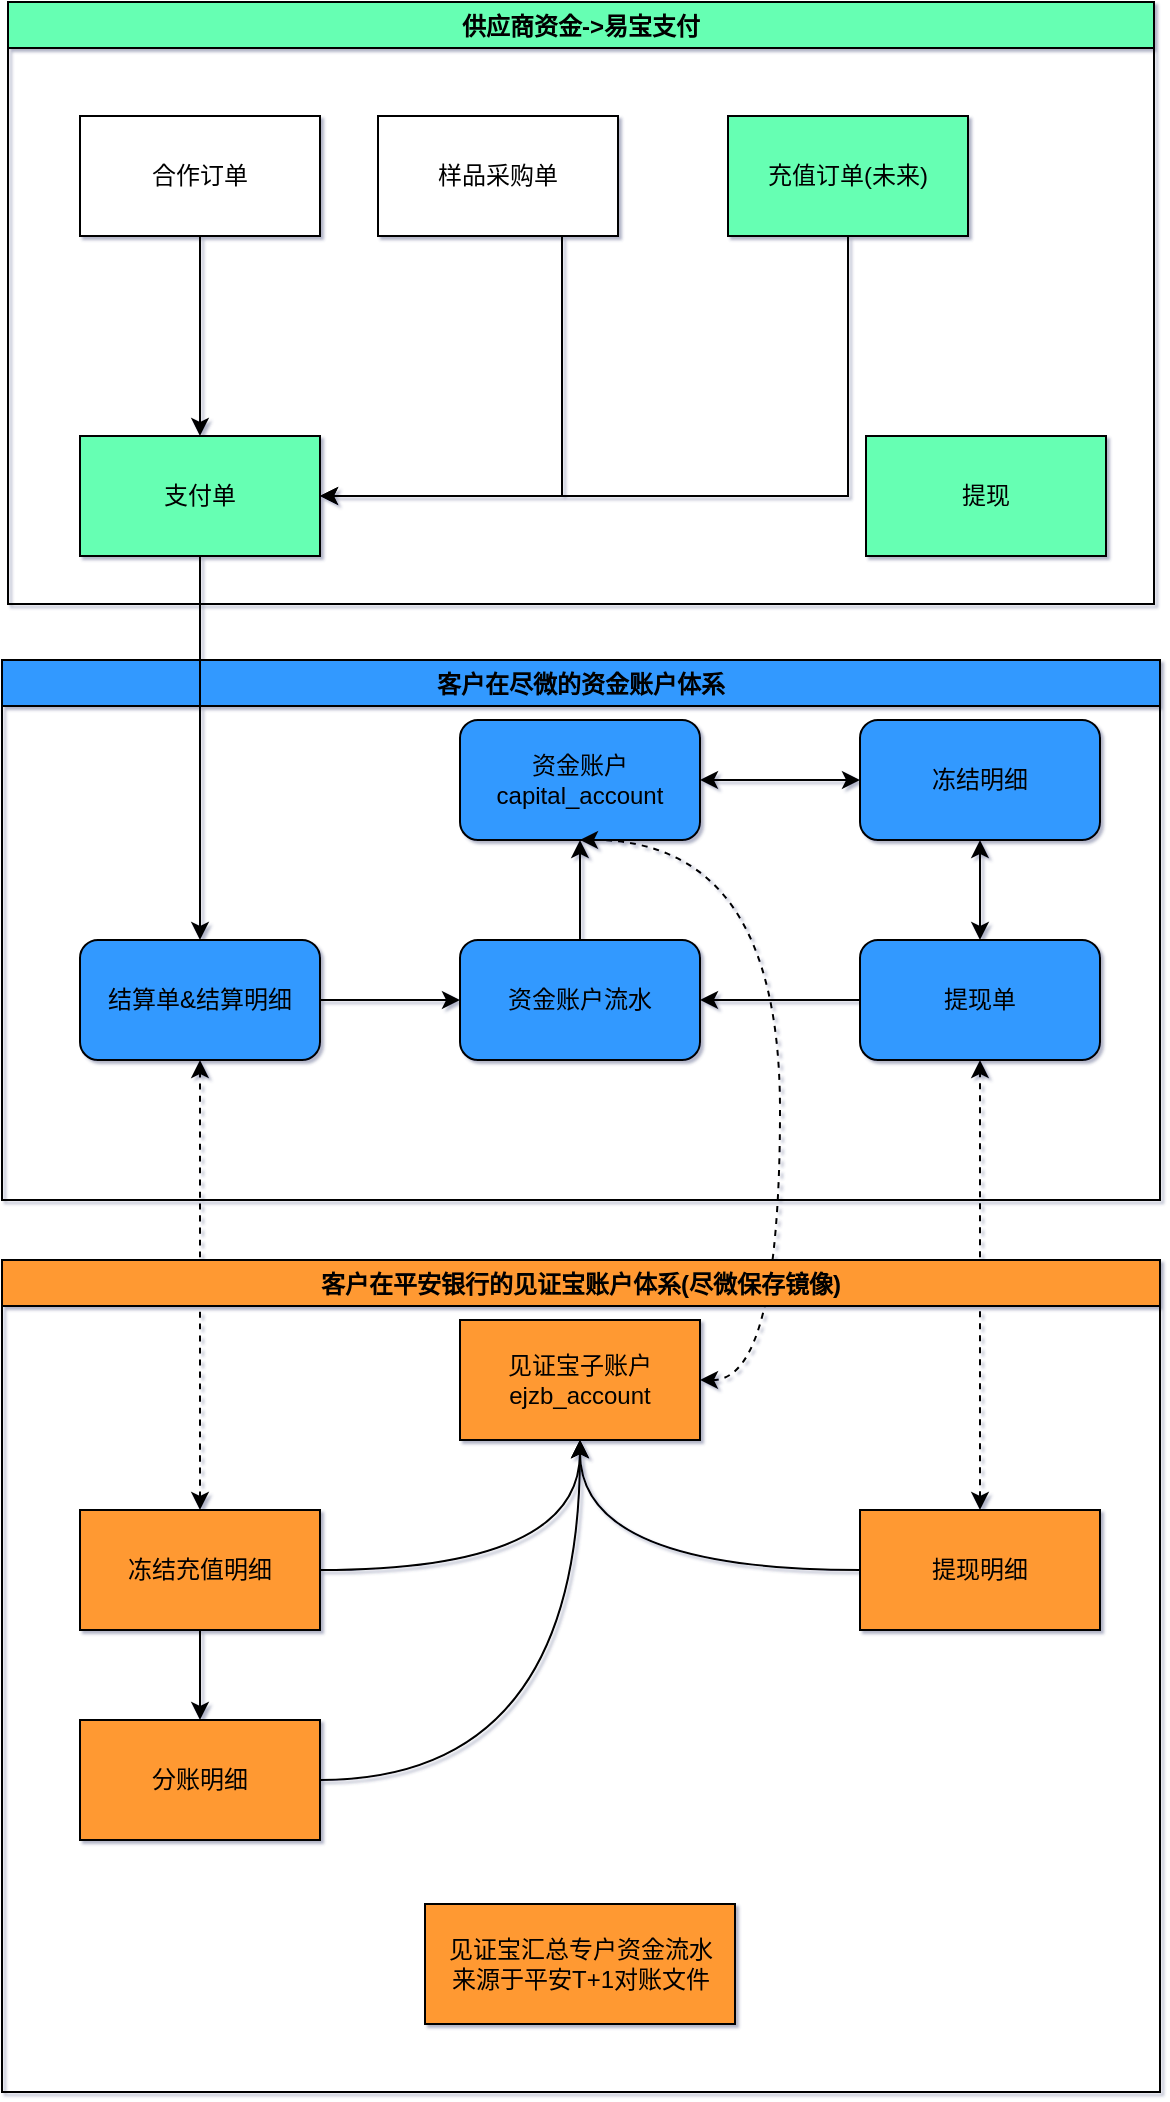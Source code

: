 <mxfile version="16.0.0" type="github">
  <diagram id="gsf49He13MfOLdli_iRr" name="第 1 页">
    <mxGraphModel dx="1298" dy="834" grid="0" gridSize="10" guides="1" tooltips="1" connect="1" arrows="1" fold="1" page="1" pageScale="1" pageWidth="827" pageHeight="1169" math="0" shadow="1">
      <root>
        <mxCell id="0" />
        <mxCell id="1" parent="0" />
        <mxCell id="og5dSPM_AXGmNLmmMvEW-1" value="资金账户&lt;br&gt;capital_account" style="rounded=1;whiteSpace=wrap;html=1;fillColor=#3399FF;" parent="1" vertex="1">
          <mxGeometry x="330" y="631" width="120" height="60" as="geometry" />
        </mxCell>
        <mxCell id="og5dSPM_AXGmNLmmMvEW-5" style="edgeStyle=orthogonalEdgeStyle;rounded=0;orthogonalLoop=1;jettySize=auto;html=1;entryX=0;entryY=0.5;entryDx=0;entryDy=0;" parent="1" source="og5dSPM_AXGmNLmmMvEW-2" target="og5dSPM_AXGmNLmmMvEW-4" edge="1">
          <mxGeometry relative="1" as="geometry" />
        </mxCell>
        <mxCell id="og5dSPM_AXGmNLmmMvEW-2" value="结算单&amp;amp;结算明细" style="rounded=1;whiteSpace=wrap;html=1;fillColor=#3399FF;" parent="1" vertex="1">
          <mxGeometry x="140" y="741" width="120" height="60" as="geometry" />
        </mxCell>
        <mxCell id="og5dSPM_AXGmNLmmMvEW-6" style="edgeStyle=orthogonalEdgeStyle;rounded=0;orthogonalLoop=1;jettySize=auto;html=1;entryX=1;entryY=0.5;entryDx=0;entryDy=0;" parent="1" source="og5dSPM_AXGmNLmmMvEW-3" target="og5dSPM_AXGmNLmmMvEW-4" edge="1">
          <mxGeometry relative="1" as="geometry" />
        </mxCell>
        <mxCell id="og5dSPM_AXGmNLmmMvEW-3" value="提现单" style="rounded=1;whiteSpace=wrap;html=1;fillColor=#3399FF;" parent="1" vertex="1">
          <mxGeometry x="530" y="741" width="120" height="60" as="geometry" />
        </mxCell>
        <mxCell id="og5dSPM_AXGmNLmmMvEW-7" style="edgeStyle=orthogonalEdgeStyle;rounded=0;orthogonalLoop=1;jettySize=auto;html=1;entryX=0.5;entryY=1;entryDx=0;entryDy=0;" parent="1" source="og5dSPM_AXGmNLmmMvEW-4" target="og5dSPM_AXGmNLmmMvEW-1" edge="1">
          <mxGeometry relative="1" as="geometry" />
        </mxCell>
        <mxCell id="og5dSPM_AXGmNLmmMvEW-4" value="资金账户流水" style="rounded=1;whiteSpace=wrap;html=1;fillColor=#3399FF;" parent="1" vertex="1">
          <mxGeometry x="330" y="741" width="120" height="60" as="geometry" />
        </mxCell>
        <mxCell id="og5dSPM_AXGmNLmmMvEW-18" style="edgeStyle=orthogonalEdgeStyle;rounded=0;orthogonalLoop=1;jettySize=auto;html=1;entryX=0.5;entryY=1;entryDx=0;entryDy=0;dashed=1;curved=1;startArrow=classic;startFill=1;exitX=1;exitY=0.5;exitDx=0;exitDy=0;" parent="1" source="og5dSPM_AXGmNLmmMvEW-8" target="og5dSPM_AXGmNLmmMvEW-1" edge="1">
          <mxGeometry relative="1" as="geometry">
            <Array as="points">
              <mxPoint x="490" y="961" />
              <mxPoint x="490" y="691" />
            </Array>
          </mxGeometry>
        </mxCell>
        <mxCell id="og5dSPM_AXGmNLmmMvEW-8" value="见证宝子账户&lt;br&gt;ejzb_account" style="rounded=0;whiteSpace=wrap;html=1;fillColor=#FF9933;" parent="1" vertex="1">
          <mxGeometry x="330" y="931" width="120" height="60" as="geometry" />
        </mxCell>
        <mxCell id="og5dSPM_AXGmNLmmMvEW-12" style="edgeStyle=orthogonalEdgeStyle;rounded=0;orthogonalLoop=1;jettySize=auto;html=1;entryX=0.5;entryY=0;entryDx=0;entryDy=0;" parent="1" source="og5dSPM_AXGmNLmmMvEW-10" target="og5dSPM_AXGmNLmmMvEW-11" edge="1">
          <mxGeometry relative="1" as="geometry" />
        </mxCell>
        <mxCell id="og5dSPM_AXGmNLmmMvEW-16" style="edgeStyle=orthogonalEdgeStyle;rounded=0;orthogonalLoop=1;jettySize=auto;html=1;entryX=0.5;entryY=1;entryDx=0;entryDy=0;curved=1;" parent="1" source="og5dSPM_AXGmNLmmMvEW-10" target="og5dSPM_AXGmNLmmMvEW-8" edge="1">
          <mxGeometry relative="1" as="geometry" />
        </mxCell>
        <mxCell id="og5dSPM_AXGmNLmmMvEW-19" style="edgeStyle=orthogonalEdgeStyle;curved=1;rounded=0;orthogonalLoop=1;jettySize=auto;html=1;entryX=0.5;entryY=1;entryDx=0;entryDy=0;dashed=1;startArrow=classic;startFill=1;" parent="1" source="og5dSPM_AXGmNLmmMvEW-10" target="og5dSPM_AXGmNLmmMvEW-2" edge="1">
          <mxGeometry relative="1" as="geometry" />
        </mxCell>
        <mxCell id="og5dSPM_AXGmNLmmMvEW-10" value="冻结充值明细" style="rounded=0;whiteSpace=wrap;html=1;fillColor=#FF9933;" parent="1" vertex="1">
          <mxGeometry x="140" y="1026" width="120" height="60" as="geometry" />
        </mxCell>
        <mxCell id="og5dSPM_AXGmNLmmMvEW-13" style="edgeStyle=orthogonalEdgeStyle;rounded=0;orthogonalLoop=1;jettySize=auto;html=1;entryX=0.5;entryY=1;entryDx=0;entryDy=0;curved=1;" parent="1" source="og5dSPM_AXGmNLmmMvEW-11" target="og5dSPM_AXGmNLmmMvEW-8" edge="1">
          <mxGeometry relative="1" as="geometry" />
        </mxCell>
        <mxCell id="og5dSPM_AXGmNLmmMvEW-11" value="分账明细" style="rounded=0;whiteSpace=wrap;html=1;fillColor=#FF9933;" parent="1" vertex="1">
          <mxGeometry x="140" y="1131" width="120" height="60" as="geometry" />
        </mxCell>
        <mxCell id="og5dSPM_AXGmNLmmMvEW-15" style="edgeStyle=orthogonalEdgeStyle;rounded=0;orthogonalLoop=1;jettySize=auto;html=1;entryX=0.5;entryY=1;entryDx=0;entryDy=0;curved=1;" parent="1" source="og5dSPM_AXGmNLmmMvEW-14" target="og5dSPM_AXGmNLmmMvEW-8" edge="1">
          <mxGeometry relative="1" as="geometry" />
        </mxCell>
        <mxCell id="og5dSPM_AXGmNLmmMvEW-17" style="edgeStyle=orthogonalEdgeStyle;rounded=0;orthogonalLoop=1;jettySize=auto;html=1;entryX=0.5;entryY=1;entryDx=0;entryDy=0;dashed=1;startArrow=classic;startFill=1;" parent="1" source="og5dSPM_AXGmNLmmMvEW-14" target="og5dSPM_AXGmNLmmMvEW-3" edge="1">
          <mxGeometry relative="1" as="geometry" />
        </mxCell>
        <mxCell id="og5dSPM_AXGmNLmmMvEW-14" value="提现明细" style="rounded=0;whiteSpace=wrap;html=1;fillColor=#FF9933;" parent="1" vertex="1">
          <mxGeometry x="530" y="1026" width="120" height="60" as="geometry" />
        </mxCell>
        <mxCell id="og5dSPM_AXGmNLmmMvEW-20" value="客户在尽微的资金账户体系" style="swimlane;fillColor=#3399FF;" parent="1" vertex="1">
          <mxGeometry x="101" y="601" width="579" height="270" as="geometry" />
        </mxCell>
        <mxCell id="k9vBDChI0TnORqGJ9K9F-10" value="冻结明细" style="rounded=1;whiteSpace=wrap;html=1;fillColor=#3399FF;" vertex="1" parent="og5dSPM_AXGmNLmmMvEW-20">
          <mxGeometry x="429" y="30" width="120" height="60" as="geometry" />
        </mxCell>
        <mxCell id="og5dSPM_AXGmNLmmMvEW-21" value="客户在平安银行的见证宝账户体系(尽微保存镜像)" style="swimlane;fillColor=#FF9933;" parent="1" vertex="1">
          <mxGeometry x="101" y="901" width="579" height="416" as="geometry" />
        </mxCell>
        <mxCell id="k9vBDChI0TnORqGJ9K9F-13" value="见证宝汇总专户资金流水&lt;br&gt;来源于平安T+1对账文件" style="rounded=0;whiteSpace=wrap;html=1;fillColor=#FF9933;" vertex="1" parent="og5dSPM_AXGmNLmmMvEW-21">
          <mxGeometry x="211.5" y="322" width="155" height="60" as="geometry" />
        </mxCell>
        <mxCell id="k9vBDChI0TnORqGJ9K9F-4" value="供应商资金-&gt;易宝支付" style="swimlane;fillColor=#66FFB3;" vertex="1" parent="1">
          <mxGeometry x="104" y="272" width="573" height="301" as="geometry" />
        </mxCell>
        <mxCell id="k9vBDChI0TnORqGJ9K9F-2" value="合作订单" style="rounded=0;whiteSpace=wrap;html=1;" vertex="1" parent="k9vBDChI0TnORqGJ9K9F-4">
          <mxGeometry x="36" y="57" width="120" height="60" as="geometry" />
        </mxCell>
        <mxCell id="k9vBDChI0TnORqGJ9K9F-1" value="支付单" style="rounded=0;whiteSpace=wrap;html=1;fillColor=#66FFB3;" vertex="1" parent="k9vBDChI0TnORqGJ9K9F-4">
          <mxGeometry x="36" y="217" width="120" height="60" as="geometry" />
        </mxCell>
        <mxCell id="k9vBDChI0TnORqGJ9K9F-3" style="edgeStyle=orthogonalEdgeStyle;rounded=0;orthogonalLoop=1;jettySize=auto;html=1;entryX=0.5;entryY=0;entryDx=0;entryDy=0;" edge="1" parent="k9vBDChI0TnORqGJ9K9F-4" source="k9vBDChI0TnORqGJ9K9F-2" target="k9vBDChI0TnORqGJ9K9F-1">
          <mxGeometry relative="1" as="geometry" />
        </mxCell>
        <mxCell id="k9vBDChI0TnORqGJ9K9F-6" style="edgeStyle=orthogonalEdgeStyle;rounded=0;orthogonalLoop=1;jettySize=auto;html=1;entryX=1;entryY=0.5;entryDx=0;entryDy=0;" edge="1" parent="k9vBDChI0TnORqGJ9K9F-4" source="k9vBDChI0TnORqGJ9K9F-5" target="k9vBDChI0TnORqGJ9K9F-1">
          <mxGeometry relative="1" as="geometry">
            <mxPoint x="101" y="216" as="targetPoint" />
            <Array as="points">
              <mxPoint x="277" y="247" />
            </Array>
          </mxGeometry>
        </mxCell>
        <mxCell id="k9vBDChI0TnORqGJ9K9F-5" value="样品采购单" style="rounded=0;whiteSpace=wrap;html=1;" vertex="1" parent="k9vBDChI0TnORqGJ9K9F-4">
          <mxGeometry x="185" y="57" width="120" height="60" as="geometry" />
        </mxCell>
        <mxCell id="k9vBDChI0TnORqGJ9K9F-8" style="edgeStyle=orthogonalEdgeStyle;rounded=0;orthogonalLoop=1;jettySize=auto;html=1;entryX=1;entryY=0.5;entryDx=0;entryDy=0;" edge="1" parent="k9vBDChI0TnORqGJ9K9F-4" source="k9vBDChI0TnORqGJ9K9F-7" target="k9vBDChI0TnORqGJ9K9F-1">
          <mxGeometry relative="1" as="geometry">
            <Array as="points">
              <mxPoint x="420" y="247" />
            </Array>
          </mxGeometry>
        </mxCell>
        <mxCell id="k9vBDChI0TnORqGJ9K9F-7" value="充值订单(未来)" style="rounded=0;whiteSpace=wrap;html=1;fillColor=#66FFB3;" vertex="1" parent="k9vBDChI0TnORqGJ9K9F-4">
          <mxGeometry x="360" y="57" width="120" height="60" as="geometry" />
        </mxCell>
        <mxCell id="k9vBDChI0TnORqGJ9K9F-14" value="提现" style="rounded=0;whiteSpace=wrap;html=1;fillColor=#66FFB3;" vertex="1" parent="k9vBDChI0TnORqGJ9K9F-4">
          <mxGeometry x="429" y="217" width="120" height="60" as="geometry" />
        </mxCell>
        <mxCell id="k9vBDChI0TnORqGJ9K9F-9" style="edgeStyle=orthogonalEdgeStyle;rounded=0;orthogonalLoop=1;jettySize=auto;html=1;entryX=0.5;entryY=0;entryDx=0;entryDy=0;" edge="1" parent="1" source="k9vBDChI0TnORqGJ9K9F-1" target="og5dSPM_AXGmNLmmMvEW-2">
          <mxGeometry relative="1" as="geometry" />
        </mxCell>
        <mxCell id="k9vBDChI0TnORqGJ9K9F-11" style="edgeStyle=orthogonalEdgeStyle;rounded=0;orthogonalLoop=1;jettySize=auto;html=1;entryX=0.5;entryY=0;entryDx=0;entryDy=0;startArrow=classic;startFill=1;" edge="1" parent="1" source="k9vBDChI0TnORqGJ9K9F-10" target="og5dSPM_AXGmNLmmMvEW-3">
          <mxGeometry relative="1" as="geometry" />
        </mxCell>
        <mxCell id="k9vBDChI0TnORqGJ9K9F-12" style="edgeStyle=orthogonalEdgeStyle;rounded=0;orthogonalLoop=1;jettySize=auto;html=1;entryX=1;entryY=0.5;entryDx=0;entryDy=0;startArrow=classic;startFill=1;" edge="1" parent="1" source="k9vBDChI0TnORqGJ9K9F-10" target="og5dSPM_AXGmNLmmMvEW-1">
          <mxGeometry relative="1" as="geometry" />
        </mxCell>
      </root>
    </mxGraphModel>
  </diagram>
</mxfile>
